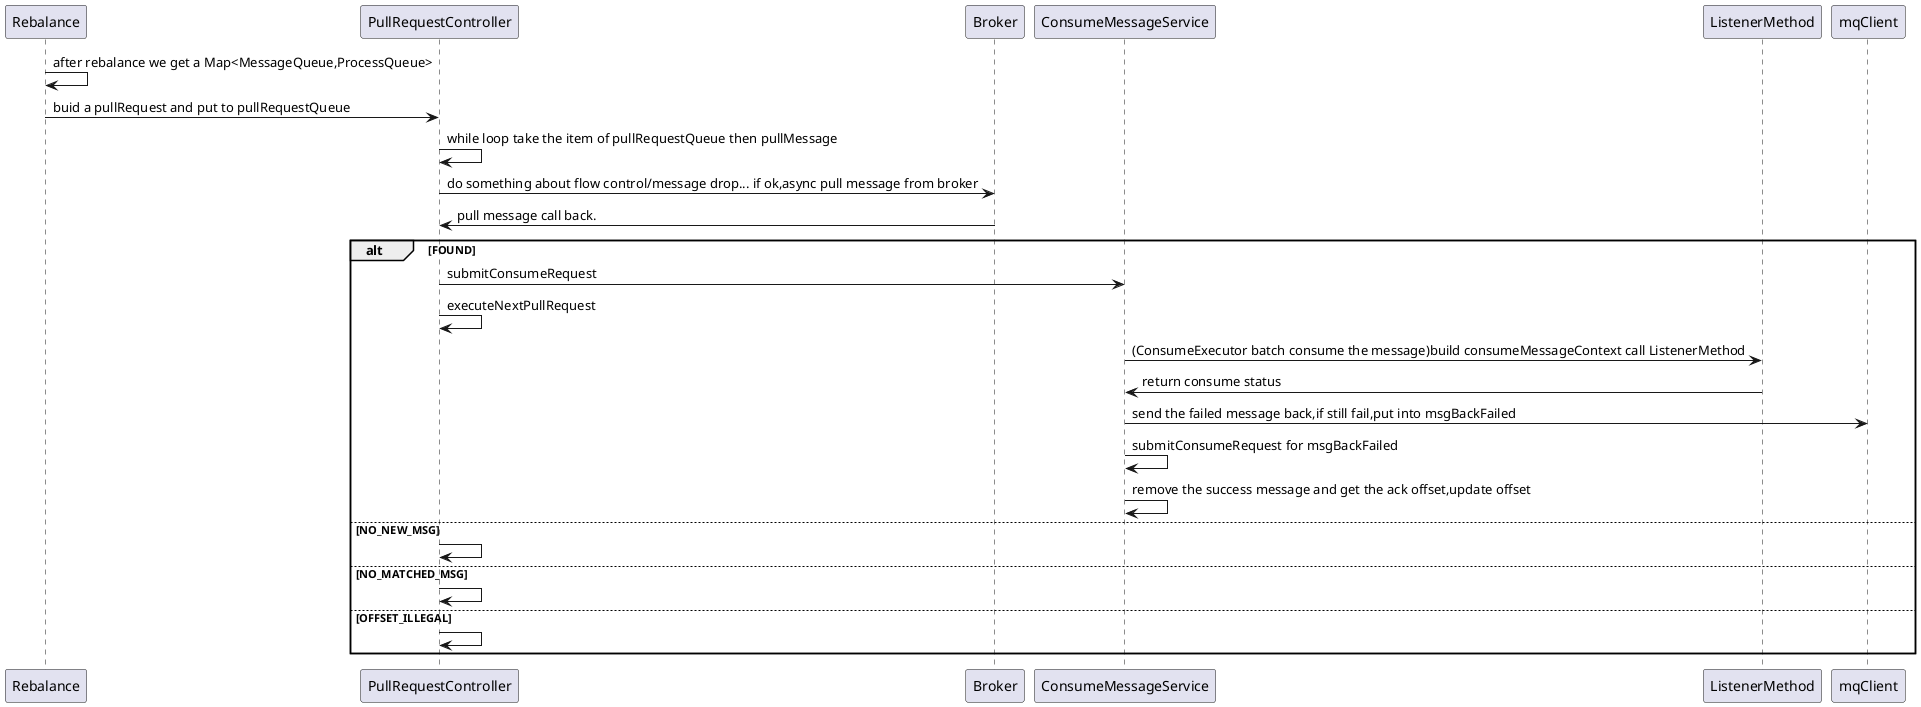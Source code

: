 @startuml
Rebalance ->Rebalance:after rebalance we get a Map<MessageQueue,ProcessQueue>
Rebalance -> PullRequestController :  buid a pullRequest and put to pullRequestQueue
PullRequestController -> PullRequestController : while loop take the item of pullRequestQueue then pullMessage
PullRequestController->Broker:do something about flow control/message drop... if ok,async pull message from broker
Broker ->PullRequestController:pull message call back.
alt FOUND
PullRequestController->ConsumeMessageService:submitConsumeRequest
PullRequestController->PullRequestController:executeNextPullRequest
ConsumeMessageService->ListenerMethod:(ConsumeExecutor batch consume the message)build consumeMessageContext call ListenerMethod
ListenerMethod->ConsumeMessageService:return consume status
'alt CONSUME_SUCCESS
'ConsumeMessageService->ConsumeMessageService:
'else RECONSUME_LATER
'end
ConsumeMessageService->mqClient:send the failed message back,if still fail,put into msgBackFailed
ConsumeMessageService->ConsumeMessageService:submitConsumeRequest for msgBackFailed

ConsumeMessageService->ConsumeMessageService:remove the success message and get the ack offset,update offset
else NO_NEW_MSG
PullRequestController->PullRequestController
else NO_MATCHED_MSG
PullRequestController->PullRequestController
else OFFSET_ILLEGAL
PullRequestController->PullRequestController
end
@enduml


